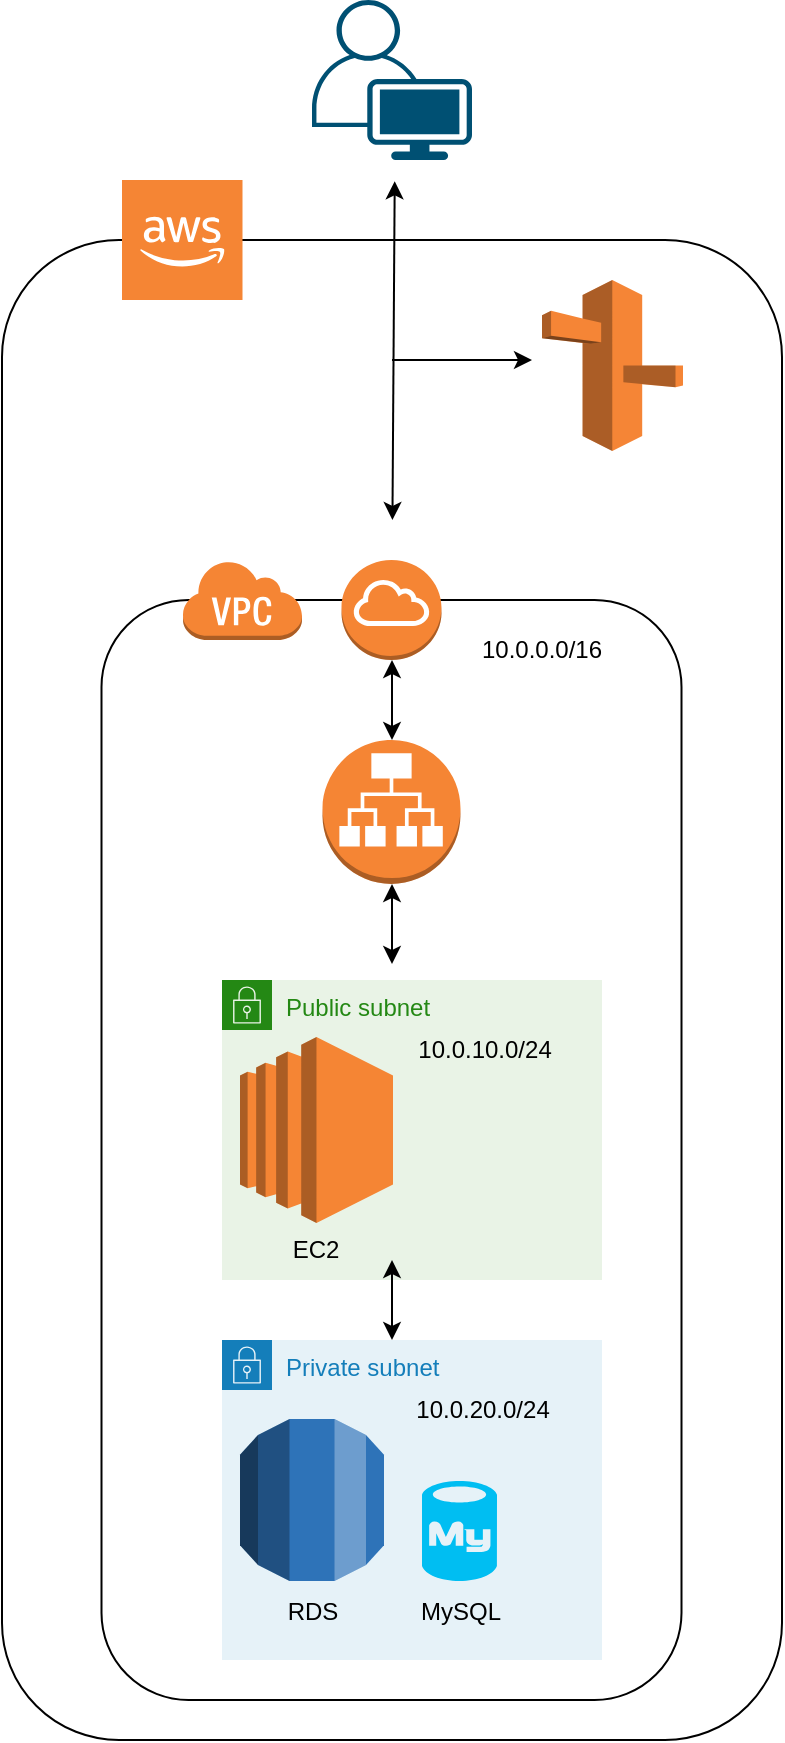 <mxfile>
    <diagram id="FzjU4AZP8q0hrvyVT6Yh" name="Page-1">
        <mxGraphModel dx="647" dy="543" grid="1" gridSize="10" guides="1" tooltips="1" connect="1" arrows="1" fold="1" page="1" pageScale="1" pageWidth="850" pageHeight="1100" background="#ffffff" math="0" shadow="0">
            <root>
                <mxCell id="0"/>
                <mxCell id="1" parent="0"/>
                <mxCell id="2" value="" style="points=[[0.35,0,0],[0.98,0.51,0],[1,0.71,0],[0.67,1,0],[0,0.795,0],[0,0.65,0]];verticalLabelPosition=bottom;sketch=0;html=1;verticalAlign=top;aspect=fixed;align=center;pointerEvents=1;shape=mxgraph.cisco19.user;fillColor=#005073;strokeColor=none;" vertex="1" parent="1">
                    <mxGeometry x="385" y="40" width="80" height="80" as="geometry"/>
                </mxCell>
                <mxCell id="23" value="" style="endArrow=classic;startArrow=classic;html=1;rounded=1;jumpStyle=sharp;entryX=0.517;entryY=1.133;entryDx=0;entryDy=0;entryPerimeter=0;strokeColor=#000000;" edge="1" parent="1" target="2">
                    <mxGeometry width="50" height="50" relative="1" as="geometry">
                        <mxPoint x="425.215" y="300" as="sourcePoint"/>
                        <mxPoint x="450" y="200" as="targetPoint"/>
                    </mxGeometry>
                </mxCell>
                <mxCell id="26" value="" style="endArrow=classic;html=1;rounded=1;jumpStyle=sharp;strokeColor=#000000;" edge="1" parent="1">
                    <mxGeometry width="50" height="50" relative="1" as="geometry">
                        <mxPoint x="425" y="220" as="sourcePoint"/>
                        <mxPoint x="495" y="220" as="targetPoint"/>
                        <Array as="points"/>
                    </mxGeometry>
                </mxCell>
                <mxCell id="Q6xPPBx3asq65lSZLex7-43" value="" style="outlineConnect=0;dashed=0;verticalLabelPosition=bottom;verticalAlign=top;align=center;html=1;shape=mxgraph.aws3.route_53;fillColor=#F58536;gradientColor=none;strokeColor=#000000;" vertex="1" parent="1">
                    <mxGeometry x="500" y="180" width="70.5" height="85.5" as="geometry"/>
                </mxCell>
                <mxCell id="Q6xPPBx3asq65lSZLex7-45" value="" style="outlineConnect=0;dashed=0;verticalLabelPosition=bottom;verticalAlign=top;align=center;html=1;shape=mxgraph.aws3.application_load_balancer;fillColor=#F58534;gradientColor=none;strokeColor=#000000;" vertex="1" parent="1">
                    <mxGeometry x="390.25" y="410" width="69" height="72" as="geometry"/>
                </mxCell>
                <mxCell id="Q6xPPBx3asq65lSZLex7-46" value="Public subnet" style="points=[[0,0],[0.25,0],[0.5,0],[0.75,0],[1,0],[1,0.25],[1,0.5],[1,0.75],[1,1],[0.75,1],[0.5,1],[0.25,1],[0,1],[0,0.75],[0,0.5],[0,0.25]];outlineConnect=0;gradientColor=none;html=1;whiteSpace=wrap;fontSize=12;fontStyle=0;container=1;pointerEvents=0;collapsible=0;recursiveResize=0;shape=mxgraph.aws4.group;grIcon=mxgraph.aws4.group_security_group;grStroke=0;strokeColor=#248814;fillColor=#E9F3E6;verticalAlign=top;align=left;spacingLeft=30;fontColor=#248814;dashed=0;" vertex="1" parent="1">
                    <mxGeometry x="340" y="530" width="190" height="150" as="geometry"/>
                </mxCell>
                <mxCell id="Q6xPPBx3asq65lSZLex7-49" value="" style="outlineConnect=0;dashed=0;verticalLabelPosition=bottom;verticalAlign=top;align=center;html=1;shape=mxgraph.aws3.ec2;fillColor=#F58534;gradientColor=none;strokeColor=#000000;" vertex="1" parent="Q6xPPBx3asq65lSZLex7-46">
                    <mxGeometry x="9" y="28.5" width="76.5" height="93" as="geometry"/>
                </mxCell>
                <mxCell id="Q6xPPBx3asq65lSZLex7-53" value="&lt;font color=&quot;#000000&quot;&gt;EC2&lt;/font&gt;" style="text;html=1;strokeColor=none;fillColor=none;align=center;verticalAlign=middle;whiteSpace=wrap;rounded=0;" vertex="1" parent="Q6xPPBx3asq65lSZLex7-46">
                    <mxGeometry x="17.25" y="120" width="60" height="30" as="geometry"/>
                </mxCell>
                <mxCell id="Q6xPPBx3asq65lSZLex7-57" value="10.0.10.0/24" style="text;html=1;align=center;verticalAlign=middle;resizable=0;points=[];autosize=1;strokeColor=none;fillColor=none;fontColor=#000000;" vertex="1" parent="Q6xPPBx3asq65lSZLex7-46">
                    <mxGeometry x="85.5" y="20" width="90" height="30" as="geometry"/>
                </mxCell>
                <mxCell id="Q6xPPBx3asq65lSZLex7-47" value="Private subnet" style="points=[[0,0],[0.25,0],[0.5,0],[0.75,0],[1,0],[1,0.25],[1,0.5],[1,0.75],[1,1],[0.75,1],[0.5,1],[0.25,1],[0,1],[0,0.75],[0,0.5],[0,0.25]];outlineConnect=0;gradientColor=none;html=1;whiteSpace=wrap;fontSize=12;fontStyle=0;container=1;pointerEvents=0;collapsible=0;recursiveResize=0;shape=mxgraph.aws4.group;grIcon=mxgraph.aws4.group_security_group;grStroke=0;strokeColor=#147EBA;fillColor=#E6F2F8;verticalAlign=top;align=left;spacingLeft=30;fontColor=#147EBA;dashed=0;" vertex="1" parent="1">
                    <mxGeometry x="340" y="710" width="190" height="160" as="geometry"/>
                </mxCell>
                <mxCell id="Q6xPPBx3asq65lSZLex7-50" value="" style="outlineConnect=0;dashed=0;verticalLabelPosition=bottom;verticalAlign=top;align=center;html=1;shape=mxgraph.aws3.rds;fillColor=#2E73B8;gradientColor=none;strokeColor=#000000;" vertex="1" parent="Q6xPPBx3asq65lSZLex7-47">
                    <mxGeometry x="9" y="39.5" width="72" height="81" as="geometry"/>
                </mxCell>
                <mxCell id="Q6xPPBx3asq65lSZLex7-51" value="" style="verticalLabelPosition=bottom;html=1;verticalAlign=top;align=center;strokeColor=none;fillColor=#00BEF2;shape=mxgraph.azure.mysql_database;" vertex="1" parent="Q6xPPBx3asq65lSZLex7-47">
                    <mxGeometry x="100" y="70.5" width="37.5" height="50" as="geometry"/>
                </mxCell>
                <mxCell id="Q6xPPBx3asq65lSZLex7-54" value="RDS" style="text;html=1;align=center;verticalAlign=middle;resizable=0;points=[];autosize=1;strokeColor=none;fillColor=none;fontColor=#000000;" vertex="1" parent="Q6xPPBx3asq65lSZLex7-47">
                    <mxGeometry x="20" y="120.5" width="50" height="30" as="geometry"/>
                </mxCell>
                <mxCell id="Q6xPPBx3asq65lSZLex7-55" value="MySQL" style="text;html=1;align=center;verticalAlign=middle;resizable=0;points=[];autosize=1;strokeColor=none;fillColor=none;fontColor=#000000;" vertex="1" parent="Q6xPPBx3asq65lSZLex7-47">
                    <mxGeometry x="88.75" y="120.5" width="60" height="30" as="geometry"/>
                </mxCell>
                <mxCell id="Q6xPPBx3asq65lSZLex7-58" value="10.0.20.0/24" style="text;html=1;align=center;verticalAlign=middle;resizable=0;points=[];autosize=1;strokeColor=none;fillColor=none;fontColor=#000000;" vertex="1" parent="Q6xPPBx3asq65lSZLex7-47">
                    <mxGeometry x="85" y="20" width="90" height="30" as="geometry"/>
                </mxCell>
                <mxCell id="Q6xPPBx3asq65lSZLex7-61" value="" style="rounded=1;whiteSpace=wrap;html=1;labelBackgroundColor=#6666FF;strokeColor=#000000;fontColor=#000000;fillColor=none;" vertex="1" parent="1">
                    <mxGeometry x="279.75" y="340" width="290" height="550" as="geometry"/>
                </mxCell>
                <mxCell id="Q6xPPBx3asq65lSZLex7-63" value="" style="outlineConnect=0;dashed=0;verticalLabelPosition=bottom;verticalAlign=top;align=center;html=1;shape=mxgraph.aws3.virtual_private_cloud;fillColor=#F58534;gradientColor=none;labelBackgroundColor=#6666FF;strokeColor=#000000;fontColor=#000000;" vertex="1" parent="1">
                    <mxGeometry x="320" y="320" width="60" height="40" as="geometry"/>
                </mxCell>
                <mxCell id="Q6xPPBx3asq65lSZLex7-64" value="" style="outlineConnect=0;dashed=0;verticalLabelPosition=bottom;verticalAlign=top;align=center;html=1;shape=mxgraph.aws3.internet_gateway;fillColor=#F58534;gradientColor=none;labelBackgroundColor=#6666FF;strokeColor=#000000;fontColor=#000000;" vertex="1" parent="1">
                    <mxGeometry x="399.75" y="320" width="50" height="50" as="geometry"/>
                </mxCell>
                <mxCell id="Q6xPPBx3asq65lSZLex7-66" value="" style="rounded=1;whiteSpace=wrap;html=1;labelBackgroundColor=#6666FF;strokeColor=#000000;fontColor=#000000;fillColor=none;labelBorderColor=none;" vertex="1" parent="1">
                    <mxGeometry x="230" y="160" width="390" height="750" as="geometry"/>
                </mxCell>
                <mxCell id="Q6xPPBx3asq65lSZLex7-67" value="" style="outlineConnect=0;dashed=0;verticalLabelPosition=bottom;verticalAlign=top;align=center;html=1;shape=mxgraph.aws3.cloud_2;fillColor=#F58534;gradientColor=none;labelBackgroundColor=#6666FF;strokeColor=#000000;fontColor=#000000;" vertex="1" parent="1">
                    <mxGeometry x="290" y="130" width="60.25" height="60" as="geometry"/>
                </mxCell>
                <mxCell id="Q6xPPBx3asq65lSZLex7-69" value="10.0.0.0/16" style="text;html=1;strokeColor=none;fillColor=none;align=center;verticalAlign=middle;whiteSpace=wrap;rounded=0;labelBackgroundColor=#FFFFFF;fontColor=#000000;" vertex="1" parent="1">
                    <mxGeometry x="470" y="350" width="60" height="30" as="geometry"/>
                </mxCell>
                <mxCell id="Q6xPPBx3asq65lSZLex7-72" value="" style="endArrow=classic;startArrow=classic;html=1;rounded=1;strokeColor=#000000;fontColor=#000000;jumpStyle=sharp;" edge="1" parent="1">
                    <mxGeometry width="50" height="50" relative="1" as="geometry">
                        <mxPoint x="425" y="410" as="sourcePoint"/>
                        <mxPoint x="425" y="370" as="targetPoint"/>
                    </mxGeometry>
                </mxCell>
                <mxCell id="Q6xPPBx3asq65lSZLex7-74" value="" style="endArrow=classic;startArrow=classic;html=1;rounded=1;strokeColor=#000000;fontColor=#000000;jumpStyle=sharp;" edge="1" parent="1">
                    <mxGeometry width="50" height="50" relative="1" as="geometry">
                        <mxPoint x="425" y="522" as="sourcePoint"/>
                        <mxPoint x="425" y="482" as="targetPoint"/>
                    </mxGeometry>
                </mxCell>
                <mxCell id="Q6xPPBx3asq65lSZLex7-75" value="" style="endArrow=classic;startArrow=classic;html=1;rounded=1;strokeColor=#000000;fontColor=#000000;jumpStyle=sharp;" edge="1" parent="1">
                    <mxGeometry width="50" height="50" relative="1" as="geometry">
                        <mxPoint x="425" y="710" as="sourcePoint"/>
                        <mxPoint x="425" y="670" as="targetPoint"/>
                    </mxGeometry>
                </mxCell>
            </root>
        </mxGraphModel>
    </diagram>
</mxfile>